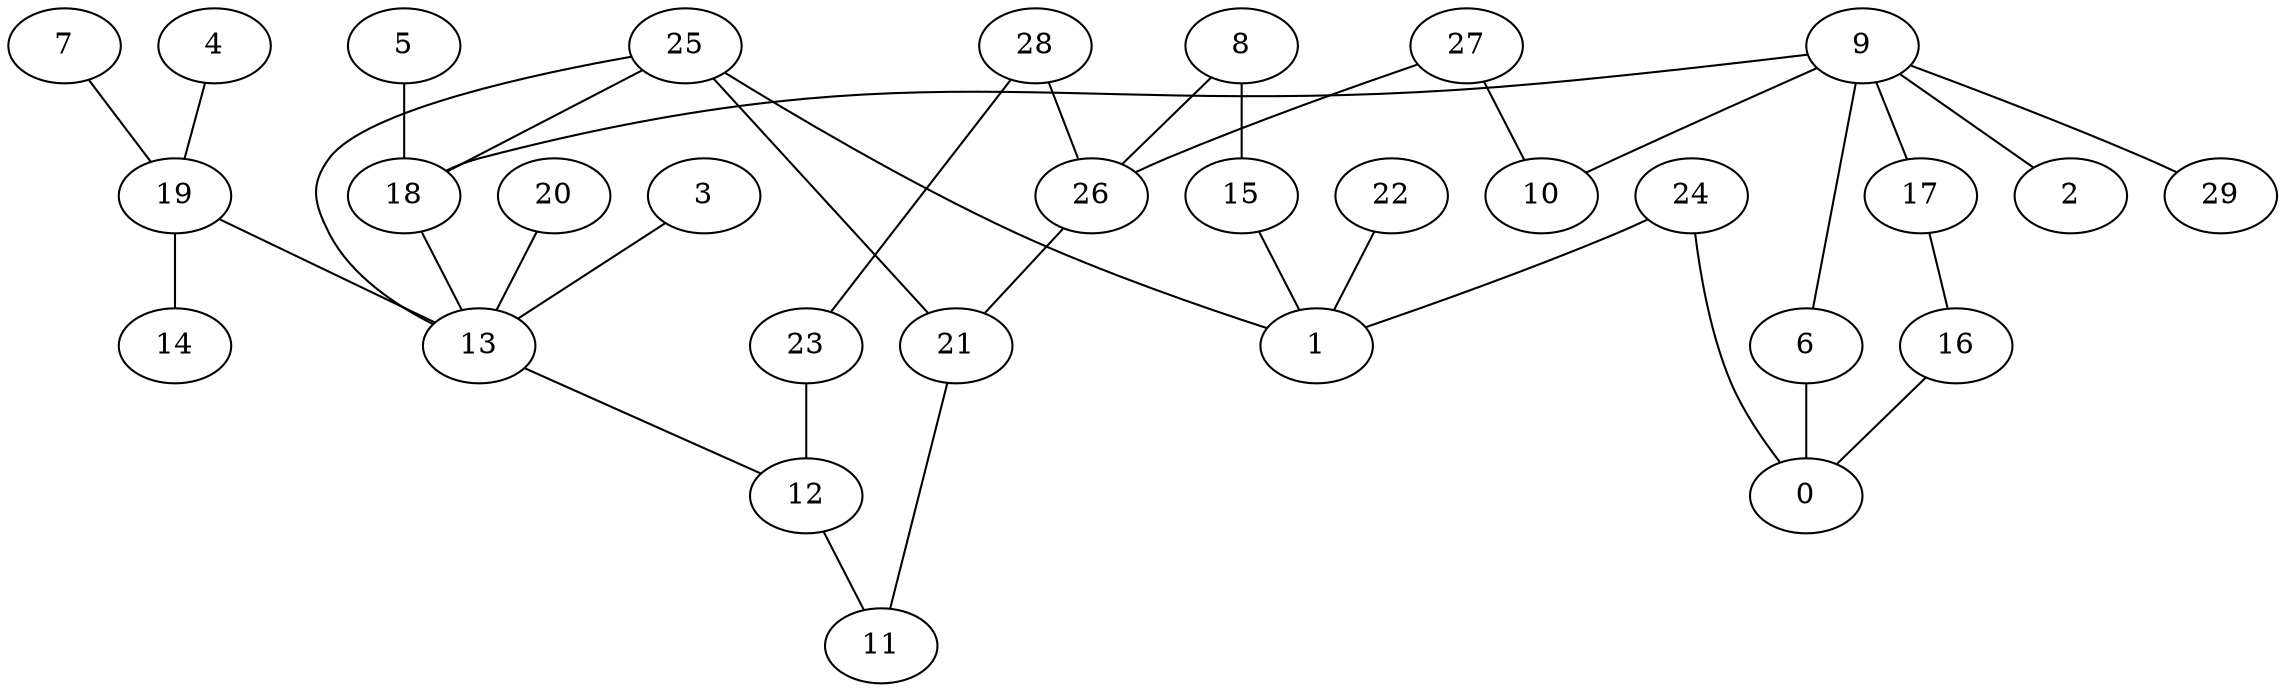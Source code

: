 digraph GG_graph {

subgraph G_graph {
edge [color = black]
"8" -> "26" [dir = none]
"8" -> "15" [dir = none]
"15" -> "1" [dir = none]
"13" -> "12" [dir = none]
"21" -> "11" [dir = none]
"23" -> "12" [dir = none]
"22" -> "1" [dir = none]
"9" -> "2" [dir = none]
"9" -> "29" [dir = none]
"9" -> "10" [dir = none]
"9" -> "17" [dir = none]
"9" -> "18" [dir = none]
"20" -> "13" [dir = none]
"24" -> "0" [dir = none]
"24" -> "1" [dir = none]
"16" -> "0" [dir = none]
"18" -> "13" [dir = none]
"12" -> "11" [dir = none]
"28" -> "23" [dir = none]
"19" -> "14" [dir = none]
"19" -> "13" [dir = none]
"3" -> "13" [dir = none]
"6" -> "0" [dir = none]
"4" -> "19" [dir = none]
"7" -> "19" [dir = none]
"27" -> "10" [dir = none]
"25" -> "1" [dir = none]
"25" -> "13" [dir = none]
"5" -> "18" [dir = none]
"25" -> "18" [dir = none]
"9" -> "6" [dir = none]
"25" -> "21" [dir = none]
"17" -> "16" [dir = none]
"28" -> "26" [dir = none]
"27" -> "26" [dir = none]
"26" -> "21" [dir = none]
}

}
